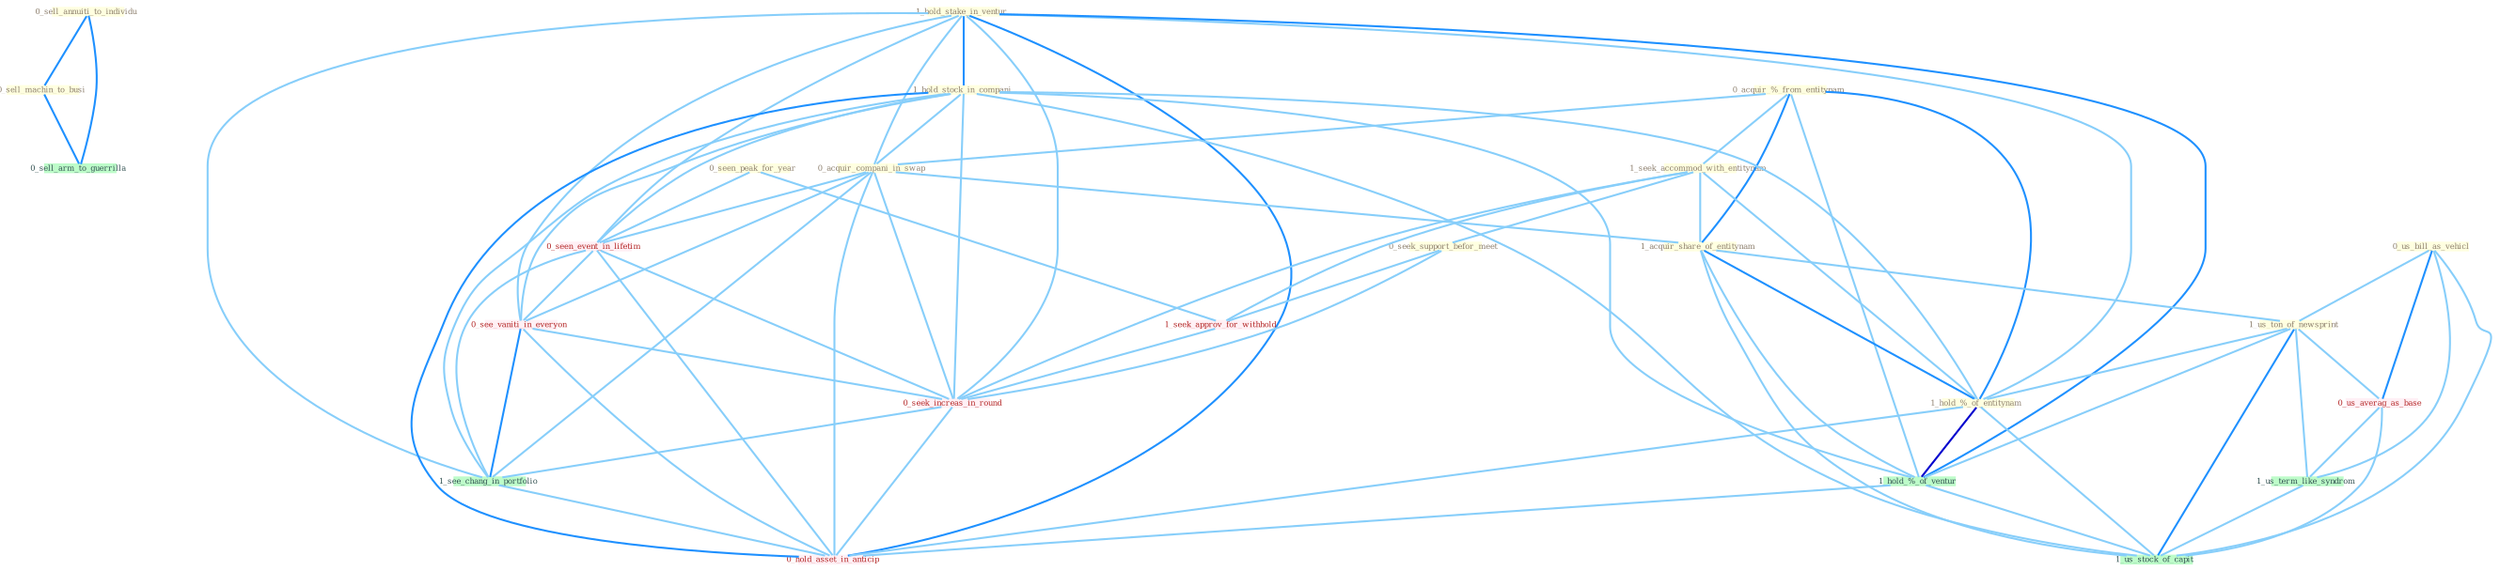 Graph G{ 
    node
    [shape=polygon,style=filled,width=.5,height=.06,color="#BDFCC9",fixedsize=true,fontsize=4,
    fontcolor="#2f4f4f"];
    {node
    [color="#ffffe0", fontcolor="#8b7d6b"] "0_sell_annuiti_to_individu " "0_acquir_%_from_entitynam " "0_us_bill_as_vehicl " "1_hold_stake_in_ventur " "1_seek_accommod_with_entitynam " "0_seen_peak_for_year " "0_seek_support_befor_meet " "1_hold_stock_in_compani " "0_acquir_compani_in_swap " "1_acquir_share_of_entitynam " "1_us_ton_of_newsprint " "1_hold_%_of_entitynam " "0_sell_machin_to_busi "}
{node [color="#fff0f5", fontcolor="#b22222"] "0_seen_event_in_lifetim " "0_us_averag_as_base " "1_seek_approv_for_withhold " "0_see_vaniti_in_everyon " "0_seek_increas_in_round " "0_hold_asset_in_anticip "}
edge [color="#B0E2FF"];

	"0_sell_annuiti_to_individu " -- "0_sell_machin_to_busi " [w="2", color="#1e90ff" , len=0.8];
	"0_sell_annuiti_to_individu " -- "0_sell_arm_to_guerrilla " [w="2", color="#1e90ff" , len=0.8];
	"0_acquir_%_from_entitynam " -- "1_seek_accommod_with_entitynam " [w="1", color="#87cefa" ];
	"0_acquir_%_from_entitynam " -- "0_acquir_compani_in_swap " [w="1", color="#87cefa" ];
	"0_acquir_%_from_entitynam " -- "1_acquir_share_of_entitynam " [w="2", color="#1e90ff" , len=0.8];
	"0_acquir_%_from_entitynam " -- "1_hold_%_of_entitynam " [w="2", color="#1e90ff" , len=0.8];
	"0_acquir_%_from_entitynam " -- "1_hold_%_of_ventur " [w="1", color="#87cefa" ];
	"0_us_bill_as_vehicl " -- "1_us_ton_of_newsprint " [w="1", color="#87cefa" ];
	"0_us_bill_as_vehicl " -- "0_us_averag_as_base " [w="2", color="#1e90ff" , len=0.8];
	"0_us_bill_as_vehicl " -- "1_us_term_like_syndrom " [w="1", color="#87cefa" ];
	"0_us_bill_as_vehicl " -- "1_us_stock_of_capit " [w="1", color="#87cefa" ];
	"1_hold_stake_in_ventur " -- "1_hold_stock_in_compani " [w="2", color="#1e90ff" , len=0.8];
	"1_hold_stake_in_ventur " -- "0_acquir_compani_in_swap " [w="1", color="#87cefa" ];
	"1_hold_stake_in_ventur " -- "1_hold_%_of_entitynam " [w="1", color="#87cefa" ];
	"1_hold_stake_in_ventur " -- "0_seen_event_in_lifetim " [w="1", color="#87cefa" ];
	"1_hold_stake_in_ventur " -- "1_hold_%_of_ventur " [w="2", color="#1e90ff" , len=0.8];
	"1_hold_stake_in_ventur " -- "0_see_vaniti_in_everyon " [w="1", color="#87cefa" ];
	"1_hold_stake_in_ventur " -- "0_seek_increas_in_round " [w="1", color="#87cefa" ];
	"1_hold_stake_in_ventur " -- "1_see_chang_in_portfolio " [w="1", color="#87cefa" ];
	"1_hold_stake_in_ventur " -- "0_hold_asset_in_anticip " [w="2", color="#1e90ff" , len=0.8];
	"1_seek_accommod_with_entitynam " -- "0_seek_support_befor_meet " [w="1", color="#87cefa" ];
	"1_seek_accommod_with_entitynam " -- "1_acquir_share_of_entitynam " [w="1", color="#87cefa" ];
	"1_seek_accommod_with_entitynam " -- "1_hold_%_of_entitynam " [w="1", color="#87cefa" ];
	"1_seek_accommod_with_entitynam " -- "1_seek_approv_for_withhold " [w="1", color="#87cefa" ];
	"1_seek_accommod_with_entitynam " -- "0_seek_increas_in_round " [w="1", color="#87cefa" ];
	"0_seen_peak_for_year " -- "0_seen_event_in_lifetim " [w="1", color="#87cefa" ];
	"0_seen_peak_for_year " -- "1_seek_approv_for_withhold " [w="1", color="#87cefa" ];
	"0_seek_support_befor_meet " -- "1_seek_approv_for_withhold " [w="1", color="#87cefa" ];
	"0_seek_support_befor_meet " -- "0_seek_increas_in_round " [w="1", color="#87cefa" ];
	"1_hold_stock_in_compani " -- "0_acquir_compani_in_swap " [w="1", color="#87cefa" ];
	"1_hold_stock_in_compani " -- "1_hold_%_of_entitynam " [w="1", color="#87cefa" ];
	"1_hold_stock_in_compani " -- "0_seen_event_in_lifetim " [w="1", color="#87cefa" ];
	"1_hold_stock_in_compani " -- "1_hold_%_of_ventur " [w="1", color="#87cefa" ];
	"1_hold_stock_in_compani " -- "0_see_vaniti_in_everyon " [w="1", color="#87cefa" ];
	"1_hold_stock_in_compani " -- "0_seek_increas_in_round " [w="1", color="#87cefa" ];
	"1_hold_stock_in_compani " -- "1_us_stock_of_capit " [w="1", color="#87cefa" ];
	"1_hold_stock_in_compani " -- "1_see_chang_in_portfolio " [w="1", color="#87cefa" ];
	"1_hold_stock_in_compani " -- "0_hold_asset_in_anticip " [w="2", color="#1e90ff" , len=0.8];
	"0_acquir_compani_in_swap " -- "1_acquir_share_of_entitynam " [w="1", color="#87cefa" ];
	"0_acquir_compani_in_swap " -- "0_seen_event_in_lifetim " [w="1", color="#87cefa" ];
	"0_acquir_compani_in_swap " -- "0_see_vaniti_in_everyon " [w="1", color="#87cefa" ];
	"0_acquir_compani_in_swap " -- "0_seek_increas_in_round " [w="1", color="#87cefa" ];
	"0_acquir_compani_in_swap " -- "1_see_chang_in_portfolio " [w="1", color="#87cefa" ];
	"0_acquir_compani_in_swap " -- "0_hold_asset_in_anticip " [w="1", color="#87cefa" ];
	"1_acquir_share_of_entitynam " -- "1_us_ton_of_newsprint " [w="1", color="#87cefa" ];
	"1_acquir_share_of_entitynam " -- "1_hold_%_of_entitynam " [w="2", color="#1e90ff" , len=0.8];
	"1_acquir_share_of_entitynam " -- "1_hold_%_of_ventur " [w="1", color="#87cefa" ];
	"1_acquir_share_of_entitynam " -- "1_us_stock_of_capit " [w="1", color="#87cefa" ];
	"1_us_ton_of_newsprint " -- "1_hold_%_of_entitynam " [w="1", color="#87cefa" ];
	"1_us_ton_of_newsprint " -- "0_us_averag_as_base " [w="1", color="#87cefa" ];
	"1_us_ton_of_newsprint " -- "1_us_term_like_syndrom " [w="1", color="#87cefa" ];
	"1_us_ton_of_newsprint " -- "1_hold_%_of_ventur " [w="1", color="#87cefa" ];
	"1_us_ton_of_newsprint " -- "1_us_stock_of_capit " [w="2", color="#1e90ff" , len=0.8];
	"1_hold_%_of_entitynam " -- "1_hold_%_of_ventur " [w="3", color="#0000cd" , len=0.6];
	"1_hold_%_of_entitynam " -- "1_us_stock_of_capit " [w="1", color="#87cefa" ];
	"1_hold_%_of_entitynam " -- "0_hold_asset_in_anticip " [w="1", color="#87cefa" ];
	"0_sell_machin_to_busi " -- "0_sell_arm_to_guerrilla " [w="2", color="#1e90ff" , len=0.8];
	"0_seen_event_in_lifetim " -- "0_see_vaniti_in_everyon " [w="1", color="#87cefa" ];
	"0_seen_event_in_lifetim " -- "0_seek_increas_in_round " [w="1", color="#87cefa" ];
	"0_seen_event_in_lifetim " -- "1_see_chang_in_portfolio " [w="1", color="#87cefa" ];
	"0_seen_event_in_lifetim " -- "0_hold_asset_in_anticip " [w="1", color="#87cefa" ];
	"0_us_averag_as_base " -- "1_us_term_like_syndrom " [w="1", color="#87cefa" ];
	"0_us_averag_as_base " -- "1_us_stock_of_capit " [w="1", color="#87cefa" ];
	"1_us_term_like_syndrom " -- "1_us_stock_of_capit " [w="1", color="#87cefa" ];
	"1_seek_approv_for_withhold " -- "0_seek_increas_in_round " [w="1", color="#87cefa" ];
	"1_hold_%_of_ventur " -- "1_us_stock_of_capit " [w="1", color="#87cefa" ];
	"1_hold_%_of_ventur " -- "0_hold_asset_in_anticip " [w="1", color="#87cefa" ];
	"0_see_vaniti_in_everyon " -- "0_seek_increas_in_round " [w="1", color="#87cefa" ];
	"0_see_vaniti_in_everyon " -- "1_see_chang_in_portfolio " [w="2", color="#1e90ff" , len=0.8];
	"0_see_vaniti_in_everyon " -- "0_hold_asset_in_anticip " [w="1", color="#87cefa" ];
	"0_seek_increas_in_round " -- "1_see_chang_in_portfolio " [w="1", color="#87cefa" ];
	"0_seek_increas_in_round " -- "0_hold_asset_in_anticip " [w="1", color="#87cefa" ];
	"1_see_chang_in_portfolio " -- "0_hold_asset_in_anticip " [w="1", color="#87cefa" ];
}